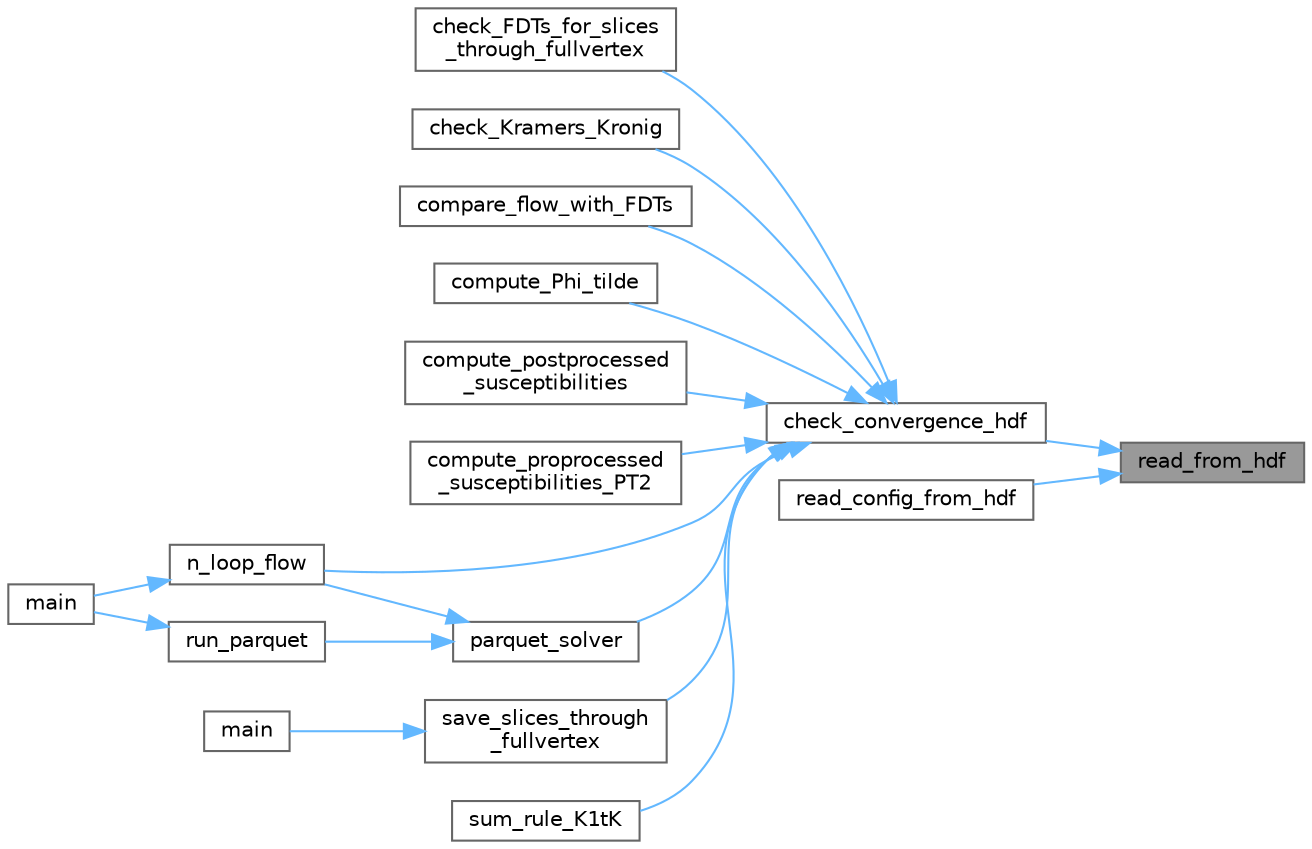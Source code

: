digraph "read_from_hdf"
{
 // INTERACTIVE_SVG=YES
 // LATEX_PDF_SIZE
  bgcolor="transparent";
  edge [fontname=Helvetica,fontsize=10,labelfontname=Helvetica,labelfontsize=10];
  node [fontname=Helvetica,fontsize=10,shape=box,height=0.2,width=0.4];
  rankdir="RL";
  Node1 [id="Node000001",label="read_from_hdf",height=0.2,width=0.4,color="gray40", fillcolor="grey60", style="filled", fontcolor="black",tooltip="Read scalar from HDF group/file as Attribute."];
  Node1 -> Node2 [id="edge1_Node000001_Node000002",dir="back",color="steelblue1",style="solid",tooltip=" "];
  Node2 [id="Node000002",label="check_convergence_hdf",height=0.2,width=0.4,color="grey40", fillcolor="white", style="filled",URL="$d5/d4f/hdf5__routines_8c_09_09.html#a0f3795e3b03f3c010cc3befa1c153054",tooltip=" "];
  Node2 -> Node3 [id="edge2_Node000002_Node000003",dir="back",color="steelblue1",style="solid",tooltip=" "];
  Node3 [id="Node000003",label="check_FDTs_for_slices\l_through_fullvertex",height=0.2,width=0.4,color="grey40", fillcolor="white", style="filled",URL="$d9/dae/postprocessing_8c_09_09.html#a0fc9c91437f68ed7a4dbd7f265f9715f",tooltip=" "];
  Node2 -> Node4 [id="edge3_Node000002_Node000004",dir="back",color="steelblue1",style="solid",tooltip=" "];
  Node4 [id="Node000004",label="check_Kramers_Kronig",height=0.2,width=0.4,color="grey40", fillcolor="white", style="filled",URL="$d9/dae/postprocessing_8c_09_09.html#a4c7785e12898454e66547fd785ea92e8",tooltip=" "];
  Node2 -> Node5 [id="edge4_Node000002_Node000005",dir="back",color="steelblue1",style="solid",tooltip=" "];
  Node5 [id="Node000005",label="compare_flow_with_FDTs",height=0.2,width=0.4,color="grey40", fillcolor="white", style="filled",URL="$d8/dca/causality__FDT__checks_8c_09_09.html#aa63e0266511b6c4db70efa67918ee795",tooltip=" "];
  Node2 -> Node6 [id="edge5_Node000002_Node000006",dir="back",color="steelblue1",style="solid",tooltip=" "];
  Node6 [id="Node000006",label="compute_Phi_tilde",height=0.2,width=0.4,color="grey40", fillcolor="white", style="filled",URL="$d9/dae/postprocessing_8c_09_09.html#a532f006939433b3802b9c407043b3add",tooltip=" "];
  Node2 -> Node7 [id="edge6_Node000002_Node000007",dir="back",color="steelblue1",style="solid",tooltip=" "];
  Node7 [id="Node000007",label="compute_postprocessed\l_susceptibilities",height=0.2,width=0.4,color="grey40", fillcolor="white", style="filled",URL="$d9/dae/postprocessing_8c_09_09.html#ad7795529aa43acc4d8c7b94cdcd493db",tooltip=" "];
  Node2 -> Node8 [id="edge7_Node000002_Node000008",dir="back",color="steelblue1",style="solid",tooltip=" "];
  Node8 [id="Node000008",label="compute_proprocessed\l_susceptibilities_PT2",height=0.2,width=0.4,color="grey40", fillcolor="white", style="filled",URL="$d9/dae/postprocessing_8c_09_09.html#af1e2a562265def3e9c99c1e0b2d0fb3b",tooltip=" "];
  Node2 -> Node9 [id="edge8_Node000002_Node000009",dir="back",color="steelblue1",style="solid",tooltip=" "];
  Node9 [id="Node000009",label="n_loop_flow",height=0.2,width=0.4,color="grey40", fillcolor="white", style="filled",URL="$d4/dde/flow_8c_09_09.html#a7bebcecda67107fbc8dde6bed6d3ecaa",tooltip=" "];
  Node9 -> Node10 [id="edge9_Node000009_Node000010",dir="back",color="steelblue1",style="solid",tooltip=" "];
  Node10 [id="Node000010",label="main",height=0.2,width=0.4,color="grey40", fillcolor="white", style="filled",URL="$df/d0a/main_8cpp.html#a7114aa2dd6837734db57667a298dfcc4",tooltip=" "];
  Node2 -> Node11 [id="edge10_Node000002_Node000011",dir="back",color="steelblue1",style="solid",tooltip=" "];
  Node11 [id="Node000011",label="parquet_solver",height=0.2,width=0.4,color="grey40", fillcolor="white", style="filled",URL="$dd/d0a/parquet__solver_8hpp.html#a07f441b6693f6e2e8d958049ae06cb73",tooltip=" "];
  Node11 -> Node9 [id="edge11_Node000011_Node000009",dir="back",color="steelblue1",style="solid",tooltip=" "];
  Node11 -> Node12 [id="edge12_Node000011_Node000012",dir="back",color="steelblue1",style="solid",tooltip=" "];
  Node12 [id="Node000012",label="run_parquet",height=0.2,width=0.4,color="grey40", fillcolor="white", style="filled",URL="$d5/d94/parquet__solver_8c_09_09.html#aaeb567e9e64243a1b424f89a13b5a425",tooltip=" "];
  Node12 -> Node10 [id="edge13_Node000012_Node000010",dir="back",color="steelblue1",style="solid",tooltip=" "];
  Node2 -> Node13 [id="edge14_Node000002_Node000013",dir="back",color="steelblue1",style="solid",tooltip=" "];
  Node13 [id="Node000013",label="save_slices_through\l_fullvertex",height=0.2,width=0.4,color="grey40", fillcolor="white", style="filled",URL="$d9/dae/postprocessing_8c_09_09.html#ac32b68835cd73d7ac41aa26ba7c2d908",tooltip=" "];
  Node13 -> Node14 [id="edge15_Node000013_Node000014",dir="back",color="steelblue1",style="solid",tooltip=" "];
  Node14 [id="Node000014",label="main",height=0.2,width=0.4,color="grey40", fillcolor="white", style="filled",URL="$dd/d00/main__postproc_8cpp.html#a7114aa2dd6837734db57667a298dfcc4",tooltip=" "];
  Node2 -> Node15 [id="edge16_Node000002_Node000015",dir="back",color="steelblue1",style="solid",tooltip=" "];
  Node15 [id="Node000015",label="sum_rule_K1tK",height=0.2,width=0.4,color="grey40", fillcolor="white", style="filled",URL="$d9/dae/postprocessing_8c_09_09.html#a3139cb5b36b90494e2eb69cf57c014b9",tooltip=" "];
  Node1 -> Node16 [id="edge17_Node000001_Node000016",dir="back",color="steelblue1",style="solid",tooltip=" "];
  Node16 [id="Node000016",label="read_config_from_hdf",height=0.2,width=0.4,color="grey40", fillcolor="white", style="filled",URL="$d5/d4f/hdf5__routines_8c_09_09.html#af0c3383efb10d59e26e11c17219f19ec",tooltip=" "];
}
